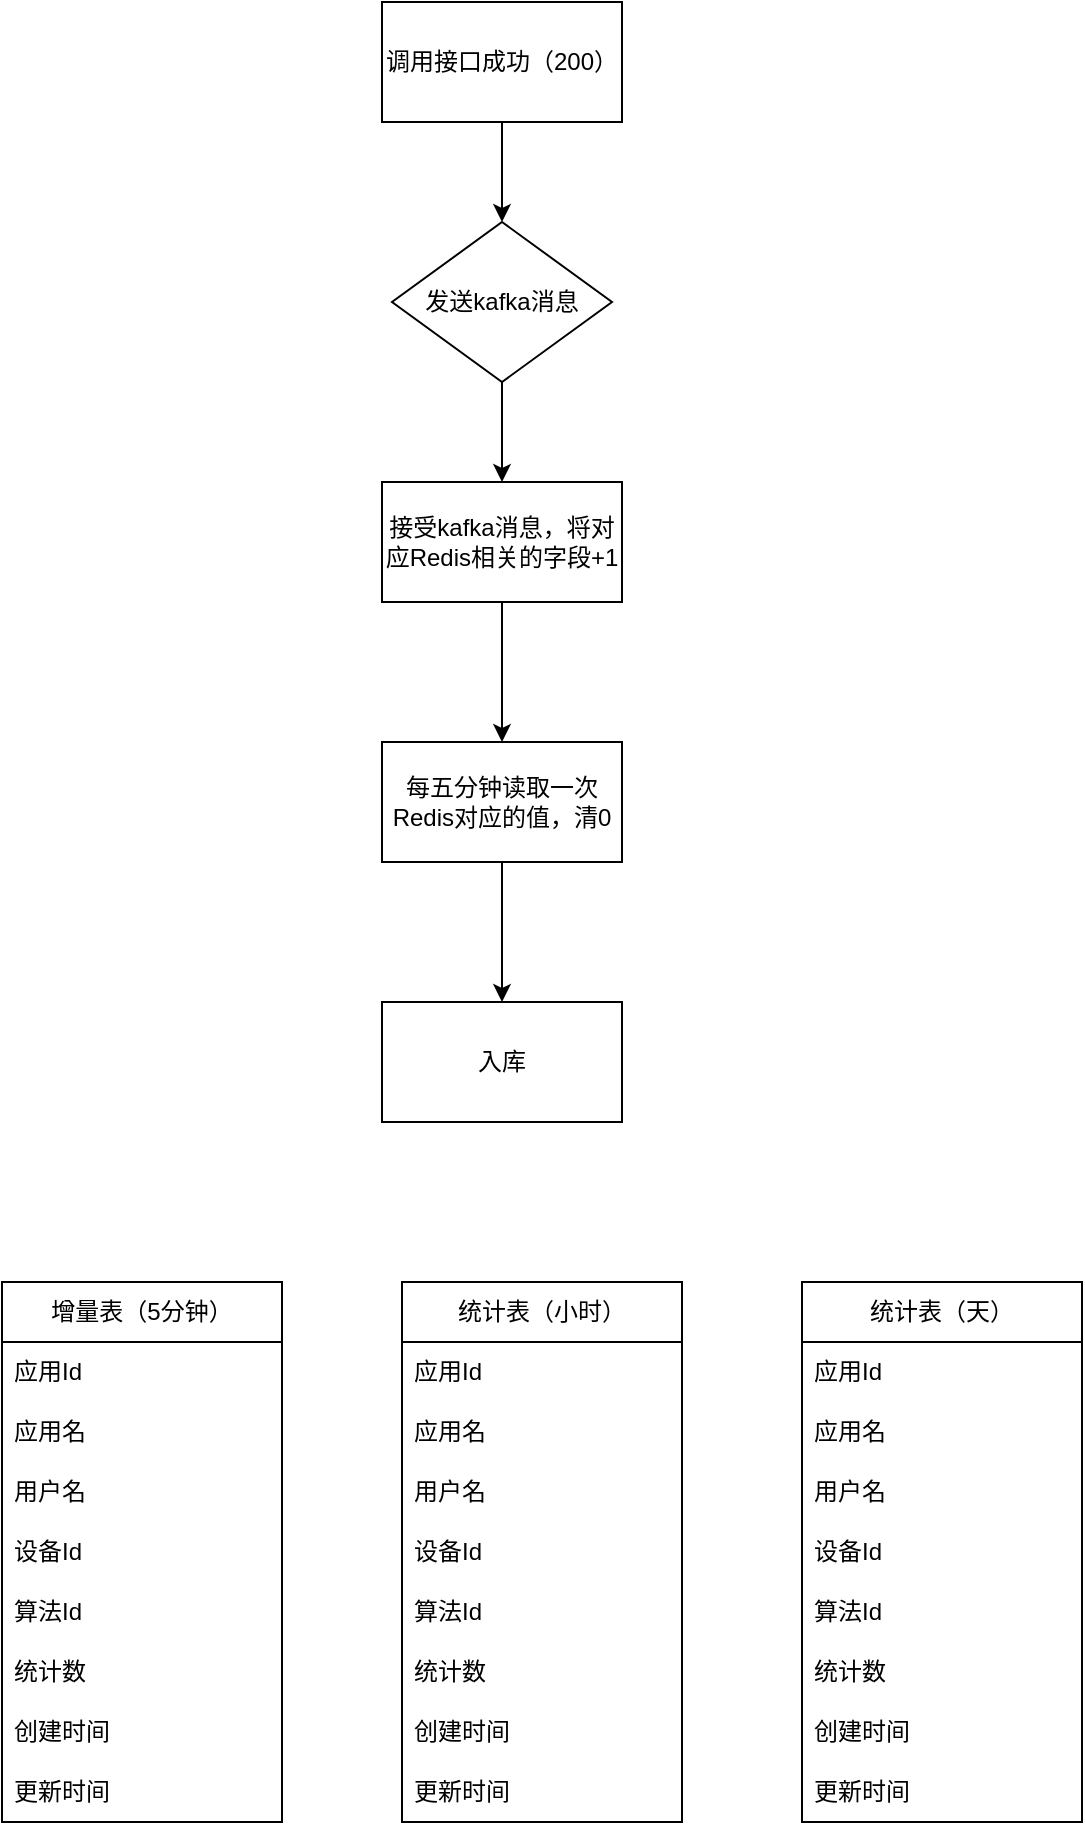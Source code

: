 <mxfile version="22.1.17" type="github">
  <diagram name="第 1 页" id="7ssoi6EnkKL8qnQMHh6J">
    <mxGraphModel dx="1838" dy="1049" grid="1" gridSize="10" guides="1" tooltips="1" connect="1" arrows="1" fold="1" page="1" pageScale="1" pageWidth="827" pageHeight="1169" math="0" shadow="0">
      <root>
        <mxCell id="0" />
        <mxCell id="1" parent="0" />
        <mxCell id="Zgpwbv9MW10taTukSVXn-3" style="edgeStyle=orthogonalEdgeStyle;rounded=0;orthogonalLoop=1;jettySize=auto;html=1;" parent="1" source="Zgpwbv9MW10taTukSVXn-1" target="Zgpwbv9MW10taTukSVXn-2" edge="1">
          <mxGeometry relative="1" as="geometry" />
        </mxCell>
        <mxCell id="Zgpwbv9MW10taTukSVXn-1" value="调用接口成功（200）" style="rounded=0;whiteSpace=wrap;html=1;" parent="1" vertex="1">
          <mxGeometry x="300" y="100" width="120" height="60" as="geometry" />
        </mxCell>
        <mxCell id="Zgpwbv9MW10taTukSVXn-5" style="edgeStyle=orthogonalEdgeStyle;rounded=0;orthogonalLoop=1;jettySize=auto;html=1;exitX=0.5;exitY=1;exitDx=0;exitDy=0;entryX=0.5;entryY=0;entryDx=0;entryDy=0;" parent="1" source="Zgpwbv9MW10taTukSVXn-2" target="Zgpwbv9MW10taTukSVXn-4" edge="1">
          <mxGeometry relative="1" as="geometry" />
        </mxCell>
        <mxCell id="Zgpwbv9MW10taTukSVXn-2" value="发送kafka消息" style="rhombus;whiteSpace=wrap;html=1;" parent="1" vertex="1">
          <mxGeometry x="305" y="210" width="110" height="80" as="geometry" />
        </mxCell>
        <mxCell id="Zgpwbv9MW10taTukSVXn-7" style="edgeStyle=orthogonalEdgeStyle;rounded=0;orthogonalLoop=1;jettySize=auto;html=1;exitX=0.5;exitY=1;exitDx=0;exitDy=0;entryX=0.5;entryY=0;entryDx=0;entryDy=0;" parent="1" source="Zgpwbv9MW10taTukSVXn-4" target="Zgpwbv9MW10taTukSVXn-6" edge="1">
          <mxGeometry relative="1" as="geometry" />
        </mxCell>
        <mxCell id="Zgpwbv9MW10taTukSVXn-4" value="接受kafka消息，将对应Redis相关的字段+1" style="rounded=0;whiteSpace=wrap;html=1;" parent="1" vertex="1">
          <mxGeometry x="300" y="340" width="120" height="60" as="geometry" />
        </mxCell>
        <mxCell id="Zgpwbv9MW10taTukSVXn-9" style="edgeStyle=orthogonalEdgeStyle;rounded=0;orthogonalLoop=1;jettySize=auto;html=1;exitX=0.5;exitY=1;exitDx=0;exitDy=0;" parent="1" source="Zgpwbv9MW10taTukSVXn-6" target="Zgpwbv9MW10taTukSVXn-8" edge="1">
          <mxGeometry relative="1" as="geometry" />
        </mxCell>
        <mxCell id="Zgpwbv9MW10taTukSVXn-6" value="每五分钟读取一次Redis对应的值，清0" style="rounded=0;whiteSpace=wrap;html=1;" parent="1" vertex="1">
          <mxGeometry x="300" y="470" width="120" height="60" as="geometry" />
        </mxCell>
        <mxCell id="Zgpwbv9MW10taTukSVXn-8" value="入库" style="rounded=0;whiteSpace=wrap;html=1;" parent="1" vertex="1">
          <mxGeometry x="300" y="600" width="120" height="60" as="geometry" />
        </mxCell>
        <mxCell id="Zgpwbv9MW10taTukSVXn-13" value="增量表（5分钟）" style="swimlane;fontStyle=0;childLayout=stackLayout;horizontal=1;startSize=30;horizontalStack=0;resizeParent=1;resizeParentMax=0;resizeLast=0;collapsible=1;marginBottom=0;whiteSpace=wrap;html=1;" parent="1" vertex="1">
          <mxGeometry x="110" y="740" width="140" height="270" as="geometry">
            <mxRectangle x="120" y="750" width="130" height="30" as="alternateBounds" />
          </mxGeometry>
        </mxCell>
        <mxCell id="Zgpwbv9MW10taTukSVXn-14" value="应用Id" style="text;strokeColor=none;fillColor=none;align=left;verticalAlign=middle;spacingLeft=4;spacingRight=4;overflow=hidden;points=[[0,0.5],[1,0.5]];portConstraint=eastwest;rotatable=0;whiteSpace=wrap;html=1;" parent="Zgpwbv9MW10taTukSVXn-13" vertex="1">
          <mxGeometry y="30" width="140" height="30" as="geometry" />
        </mxCell>
        <mxCell id="Zgpwbv9MW10taTukSVXn-27" value="应用名" style="text;strokeColor=none;fillColor=none;align=left;verticalAlign=middle;spacingLeft=4;spacingRight=4;overflow=hidden;points=[[0,0.5],[1,0.5]];portConstraint=eastwest;rotatable=0;whiteSpace=wrap;html=1;" parent="Zgpwbv9MW10taTukSVXn-13" vertex="1">
          <mxGeometry y="60" width="140" height="30" as="geometry" />
        </mxCell>
        <mxCell id="Zgpwbv9MW10taTukSVXn-15" value="用户名" style="text;strokeColor=none;fillColor=none;align=left;verticalAlign=middle;spacingLeft=4;spacingRight=4;overflow=hidden;points=[[0,0.5],[1,0.5]];portConstraint=eastwest;rotatable=0;whiteSpace=wrap;html=1;" parent="Zgpwbv9MW10taTukSVXn-13" vertex="1">
          <mxGeometry y="90" width="140" height="30" as="geometry" />
        </mxCell>
        <mxCell id="Zgpwbv9MW10taTukSVXn-16" value="设备Id" style="text;strokeColor=none;fillColor=none;align=left;verticalAlign=middle;spacingLeft=4;spacingRight=4;overflow=hidden;points=[[0,0.5],[1,0.5]];portConstraint=eastwest;rotatable=0;whiteSpace=wrap;html=1;" parent="Zgpwbv9MW10taTukSVXn-13" vertex="1">
          <mxGeometry y="120" width="140" height="30" as="geometry" />
        </mxCell>
        <mxCell id="Zgpwbv9MW10taTukSVXn-29" value="算法Id" style="text;strokeColor=none;fillColor=none;align=left;verticalAlign=middle;spacingLeft=4;spacingRight=4;overflow=hidden;points=[[0,0.5],[1,0.5]];portConstraint=eastwest;rotatable=0;whiteSpace=wrap;html=1;" parent="Zgpwbv9MW10taTukSVXn-13" vertex="1">
          <mxGeometry y="150" width="140" height="30" as="geometry" />
        </mxCell>
        <mxCell id="Zgpwbv9MW10taTukSVXn-28" value="统计数" style="text;strokeColor=none;fillColor=none;align=left;verticalAlign=middle;spacingLeft=4;spacingRight=4;overflow=hidden;points=[[0,0.5],[1,0.5]];portConstraint=eastwest;rotatable=0;whiteSpace=wrap;html=1;" parent="Zgpwbv9MW10taTukSVXn-13" vertex="1">
          <mxGeometry y="180" width="140" height="30" as="geometry" />
        </mxCell>
        <mxCell id="Zgpwbv9MW10taTukSVXn-31" value="创建时间" style="text;strokeColor=none;fillColor=none;align=left;verticalAlign=middle;spacingLeft=4;spacingRight=4;overflow=hidden;points=[[0,0.5],[1,0.5]];portConstraint=eastwest;rotatable=0;whiteSpace=wrap;html=1;" parent="Zgpwbv9MW10taTukSVXn-13" vertex="1">
          <mxGeometry y="210" width="140" height="30" as="geometry" />
        </mxCell>
        <mxCell id="Zgpwbv9MW10taTukSVXn-30" value="更新时间" style="text;strokeColor=none;fillColor=none;align=left;verticalAlign=middle;spacingLeft=4;spacingRight=4;overflow=hidden;points=[[0,0.5],[1,0.5]];portConstraint=eastwest;rotatable=0;whiteSpace=wrap;html=1;" parent="Zgpwbv9MW10taTukSVXn-13" vertex="1">
          <mxGeometry y="240" width="140" height="30" as="geometry" />
        </mxCell>
        <mxCell id="Zgpwbv9MW10taTukSVXn-36" value="统计表（小时）" style="swimlane;fontStyle=0;childLayout=stackLayout;horizontal=1;startSize=30;horizontalStack=0;resizeParent=1;resizeParentMax=0;resizeLast=0;collapsible=1;marginBottom=0;whiteSpace=wrap;html=1;" parent="1" vertex="1">
          <mxGeometry x="310" y="740" width="140" height="270" as="geometry">
            <mxRectangle x="120" y="750" width="130" height="30" as="alternateBounds" />
          </mxGeometry>
        </mxCell>
        <mxCell id="Zgpwbv9MW10taTukSVXn-37" value="应用Id" style="text;strokeColor=none;fillColor=none;align=left;verticalAlign=middle;spacingLeft=4;spacingRight=4;overflow=hidden;points=[[0,0.5],[1,0.5]];portConstraint=eastwest;rotatable=0;whiteSpace=wrap;html=1;" parent="Zgpwbv9MW10taTukSVXn-36" vertex="1">
          <mxGeometry y="30" width="140" height="30" as="geometry" />
        </mxCell>
        <mxCell id="Zgpwbv9MW10taTukSVXn-38" value="应用名" style="text;strokeColor=none;fillColor=none;align=left;verticalAlign=middle;spacingLeft=4;spacingRight=4;overflow=hidden;points=[[0,0.5],[1,0.5]];portConstraint=eastwest;rotatable=0;whiteSpace=wrap;html=1;" parent="Zgpwbv9MW10taTukSVXn-36" vertex="1">
          <mxGeometry y="60" width="140" height="30" as="geometry" />
        </mxCell>
        <mxCell id="Zgpwbv9MW10taTukSVXn-39" value="用户名" style="text;strokeColor=none;fillColor=none;align=left;verticalAlign=middle;spacingLeft=4;spacingRight=4;overflow=hidden;points=[[0,0.5],[1,0.5]];portConstraint=eastwest;rotatable=0;whiteSpace=wrap;html=1;" parent="Zgpwbv9MW10taTukSVXn-36" vertex="1">
          <mxGeometry y="90" width="140" height="30" as="geometry" />
        </mxCell>
        <mxCell id="Zgpwbv9MW10taTukSVXn-40" value="设备Id" style="text;strokeColor=none;fillColor=none;align=left;verticalAlign=middle;spacingLeft=4;spacingRight=4;overflow=hidden;points=[[0,0.5],[1,0.5]];portConstraint=eastwest;rotatable=0;whiteSpace=wrap;html=1;" parent="Zgpwbv9MW10taTukSVXn-36" vertex="1">
          <mxGeometry y="120" width="140" height="30" as="geometry" />
        </mxCell>
        <mxCell id="Zgpwbv9MW10taTukSVXn-41" value="算法Id" style="text;strokeColor=none;fillColor=none;align=left;verticalAlign=middle;spacingLeft=4;spacingRight=4;overflow=hidden;points=[[0,0.5],[1,0.5]];portConstraint=eastwest;rotatable=0;whiteSpace=wrap;html=1;" parent="Zgpwbv9MW10taTukSVXn-36" vertex="1">
          <mxGeometry y="150" width="140" height="30" as="geometry" />
        </mxCell>
        <mxCell id="Zgpwbv9MW10taTukSVXn-42" value="统计数" style="text;strokeColor=none;fillColor=none;align=left;verticalAlign=middle;spacingLeft=4;spacingRight=4;overflow=hidden;points=[[0,0.5],[1,0.5]];portConstraint=eastwest;rotatable=0;whiteSpace=wrap;html=1;" parent="Zgpwbv9MW10taTukSVXn-36" vertex="1">
          <mxGeometry y="180" width="140" height="30" as="geometry" />
        </mxCell>
        <mxCell id="Zgpwbv9MW10taTukSVXn-43" value="创建时间" style="text;strokeColor=none;fillColor=none;align=left;verticalAlign=middle;spacingLeft=4;spacingRight=4;overflow=hidden;points=[[0,0.5],[1,0.5]];portConstraint=eastwest;rotatable=0;whiteSpace=wrap;html=1;" parent="Zgpwbv9MW10taTukSVXn-36" vertex="1">
          <mxGeometry y="210" width="140" height="30" as="geometry" />
        </mxCell>
        <mxCell id="Zgpwbv9MW10taTukSVXn-44" value="更新时间" style="text;strokeColor=none;fillColor=none;align=left;verticalAlign=middle;spacingLeft=4;spacingRight=4;overflow=hidden;points=[[0,0.5],[1,0.5]];portConstraint=eastwest;rotatable=0;whiteSpace=wrap;html=1;" parent="Zgpwbv9MW10taTukSVXn-36" vertex="1">
          <mxGeometry y="240" width="140" height="30" as="geometry" />
        </mxCell>
        <mxCell id="Zgpwbv9MW10taTukSVXn-45" value="统计表（天）" style="swimlane;fontStyle=0;childLayout=stackLayout;horizontal=1;startSize=30;horizontalStack=0;resizeParent=1;resizeParentMax=0;resizeLast=0;collapsible=1;marginBottom=0;whiteSpace=wrap;html=1;" parent="1" vertex="1">
          <mxGeometry x="510" y="740" width="140" height="270" as="geometry">
            <mxRectangle x="120" y="750" width="130" height="30" as="alternateBounds" />
          </mxGeometry>
        </mxCell>
        <mxCell id="Zgpwbv9MW10taTukSVXn-46" value="应用Id" style="text;strokeColor=none;fillColor=none;align=left;verticalAlign=middle;spacingLeft=4;spacingRight=4;overflow=hidden;points=[[0,0.5],[1,0.5]];portConstraint=eastwest;rotatable=0;whiteSpace=wrap;html=1;" parent="Zgpwbv9MW10taTukSVXn-45" vertex="1">
          <mxGeometry y="30" width="140" height="30" as="geometry" />
        </mxCell>
        <mxCell id="Zgpwbv9MW10taTukSVXn-47" value="应用名" style="text;strokeColor=none;fillColor=none;align=left;verticalAlign=middle;spacingLeft=4;spacingRight=4;overflow=hidden;points=[[0,0.5],[1,0.5]];portConstraint=eastwest;rotatable=0;whiteSpace=wrap;html=1;" parent="Zgpwbv9MW10taTukSVXn-45" vertex="1">
          <mxGeometry y="60" width="140" height="30" as="geometry" />
        </mxCell>
        <mxCell id="Zgpwbv9MW10taTukSVXn-48" value="用户名" style="text;strokeColor=none;fillColor=none;align=left;verticalAlign=middle;spacingLeft=4;spacingRight=4;overflow=hidden;points=[[0,0.5],[1,0.5]];portConstraint=eastwest;rotatable=0;whiteSpace=wrap;html=1;" parent="Zgpwbv9MW10taTukSVXn-45" vertex="1">
          <mxGeometry y="90" width="140" height="30" as="geometry" />
        </mxCell>
        <mxCell id="Zgpwbv9MW10taTukSVXn-49" value="设备Id" style="text;strokeColor=none;fillColor=none;align=left;verticalAlign=middle;spacingLeft=4;spacingRight=4;overflow=hidden;points=[[0,0.5],[1,0.5]];portConstraint=eastwest;rotatable=0;whiteSpace=wrap;html=1;" parent="Zgpwbv9MW10taTukSVXn-45" vertex="1">
          <mxGeometry y="120" width="140" height="30" as="geometry" />
        </mxCell>
        <mxCell id="Zgpwbv9MW10taTukSVXn-50" value="算法Id" style="text;strokeColor=none;fillColor=none;align=left;verticalAlign=middle;spacingLeft=4;spacingRight=4;overflow=hidden;points=[[0,0.5],[1,0.5]];portConstraint=eastwest;rotatable=0;whiteSpace=wrap;html=1;" parent="Zgpwbv9MW10taTukSVXn-45" vertex="1">
          <mxGeometry y="150" width="140" height="30" as="geometry" />
        </mxCell>
        <mxCell id="Zgpwbv9MW10taTukSVXn-51" value="统计数" style="text;strokeColor=none;fillColor=none;align=left;verticalAlign=middle;spacingLeft=4;spacingRight=4;overflow=hidden;points=[[0,0.5],[1,0.5]];portConstraint=eastwest;rotatable=0;whiteSpace=wrap;html=1;" parent="Zgpwbv9MW10taTukSVXn-45" vertex="1">
          <mxGeometry y="180" width="140" height="30" as="geometry" />
        </mxCell>
        <mxCell id="Zgpwbv9MW10taTukSVXn-52" value="创建时间" style="text;strokeColor=none;fillColor=none;align=left;verticalAlign=middle;spacingLeft=4;spacingRight=4;overflow=hidden;points=[[0,0.5],[1,0.5]];portConstraint=eastwest;rotatable=0;whiteSpace=wrap;html=1;" parent="Zgpwbv9MW10taTukSVXn-45" vertex="1">
          <mxGeometry y="210" width="140" height="30" as="geometry" />
        </mxCell>
        <mxCell id="Zgpwbv9MW10taTukSVXn-53" value="更新时间" style="text;strokeColor=none;fillColor=none;align=left;verticalAlign=middle;spacingLeft=4;spacingRight=4;overflow=hidden;points=[[0,0.5],[1,0.5]];portConstraint=eastwest;rotatable=0;whiteSpace=wrap;html=1;" parent="Zgpwbv9MW10taTukSVXn-45" vertex="1">
          <mxGeometry y="240" width="140" height="30" as="geometry" />
        </mxCell>
      </root>
    </mxGraphModel>
  </diagram>
</mxfile>
